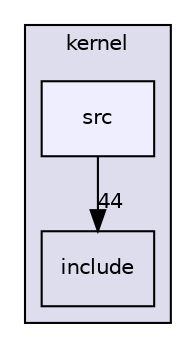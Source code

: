 digraph "kernel/src" {
  compound=true
  node [ fontsize="10", fontname="Helvetica"];
  edge [ labelfontsize="10", labelfontname="Helvetica"];
  subgraph clusterdir_dc43877d82dd332f9fb2071fcca799d6 {
    graph [ bgcolor="#ddddee", pencolor="black", label="kernel" fontname="Helvetica", fontsize="10", URL="dir_dc43877d82dd332f9fb2071fcca799d6.html"]
  dir_009f605b833ac4622acd6c3c0c26c0f0 [shape=box label="include" URL="dir_009f605b833ac4622acd6c3c0c26c0f0.html"];
  dir_3dd30a497388ee684638f120a124721c [shape=box, label="src", style="filled", fillcolor="#eeeeff", pencolor="black", URL="dir_3dd30a497388ee684638f120a124721c.html"];
  }
  dir_3dd30a497388ee684638f120a124721c->dir_009f605b833ac4622acd6c3c0c26c0f0 [headlabel="44", labeldistance=1.5 headhref="dir_000002_000001.html"];
}
